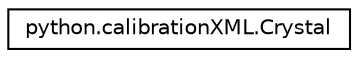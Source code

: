 digraph "Graphical Class Hierarchy"
{
 // INTERACTIVE_SVG=YES
  edge [fontname="Helvetica",fontsize="10",labelfontname="Helvetica",labelfontsize="10"];
  node [fontname="Helvetica",fontsize="10",shape=record];
  rankdir="LR";
  Node1 [label="python.calibrationXML.Crystal",height=0.2,width=0.4,color="black", fillcolor="white", style="filled",URL="$classpython_1_1calibrationXML_1_1Crystal.html"];
}
